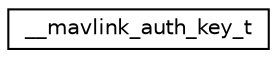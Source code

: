 digraph "Graphical Class Hierarchy"
{
 // INTERACTIVE_SVG=YES
  edge [fontname="Helvetica",fontsize="10",labelfontname="Helvetica",labelfontsize="10"];
  node [fontname="Helvetica",fontsize="10",shape=record];
  rankdir="LR";
  Node1 [label="__mavlink_auth_key_t",height=0.2,width=0.4,color="black", fillcolor="white", style="filled",URL="$struct____mavlink__auth__key__t.html"];
}
